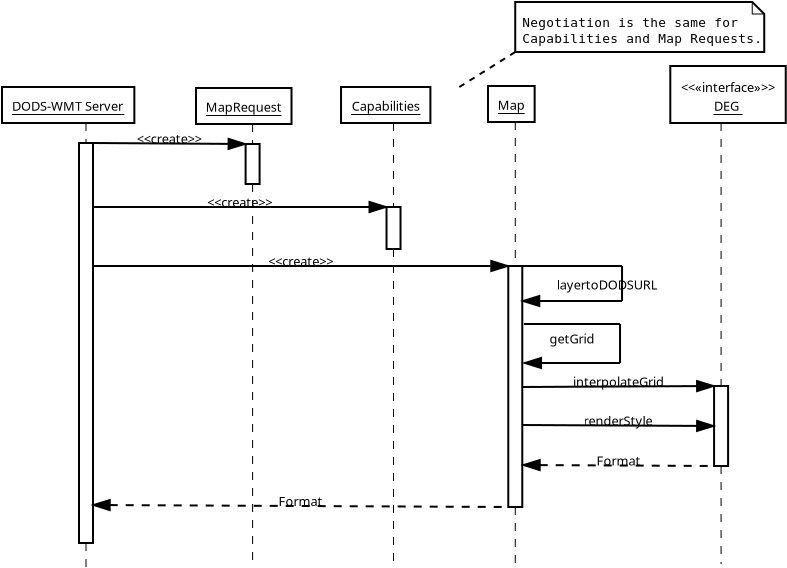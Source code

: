 <?xml version="1.0"?>
<diagram xmlns:dia="http://www.lysator.liu.se/~alla/dia/">
  <diagramdata>
    <attribute name="background">
      <color val="#ffffff"/>
    </attribute>
    <attribute name="paper">
      <composite type="paper">
        <attribute name="name">
          <string>#A4#</string>
        </attribute>
        <attribute name="tmargin">
          <real val="2.82"/>
        </attribute>
        <attribute name="bmargin">
          <real val="2.82"/>
        </attribute>
        <attribute name="lmargin">
          <real val="2.82"/>
        </attribute>
        <attribute name="rmargin">
          <real val="2.82"/>
        </attribute>
        <attribute name="is_portrait">
          <boolean val="true"/>
        </attribute>
        <attribute name="scaling">
          <real val="1"/>
        </attribute>
        <attribute name="fitto">
          <boolean val="false"/>
        </attribute>
      </composite>
    </attribute>
  </diagramdata>
  <layer name="Background" visible="true">
    <object type="UML - Objet" version="0" id="O0">
      <attribute name="obj_pos">
        <point val="4.6,5.1"/>
      </attribute>
      <attribute name="obj_bb">
        <rectangle val="4.55,5.05;13.049,6.95"/>
      </attribute>
      <attribute name="elem_corner">
        <point val="4.6,5.1"/>
      </attribute>
      <attribute name="elem_width">
        <real val="8.399"/>
      </attribute>
      <attribute name="elem_height">
        <real val="1.8"/>
      </attribute>
      <attribute name="text">
        <composite type="text">
          <attribute name="string">
            <string>#DODS-WMT Server#</string>
          </attribute>
          <attribute name="font">
            <font name="Helvetica"/>
          </attribute>
          <attribute name="height">
            <real val="0.8"/>
          </attribute>
          <attribute name="pos">
            <point val="8.8,6.24"/>
          </attribute>
          <attribute name="color">
            <color val="#000000"/>
          </attribute>
          <attribute name="alignment">
            <enum val="1"/>
          </attribute>
        </composite>
      </attribute>
      <attribute name="stereotype">
        <string/>
      </attribute>
      <attribute name="exstate">
        <string/>
      </attribute>
      <attribute name="attrib">
        <composite type="text">
          <attribute name="string">
            <string>##</string>
          </attribute>
          <attribute name="font">
            <font name="Helvetica"/>
          </attribute>
          <attribute name="height">
            <real val="0.8"/>
          </attribute>
          <attribute name="pos">
            <point val="0,0"/>
          </attribute>
          <attribute name="color">
            <color val="#000000"/>
          </attribute>
          <attribute name="alignment">
            <enum val="0"/>
          </attribute>
        </composite>
      </attribute>
      <attribute name="is_active">
        <boolean val="false"/>
      </attribute>
      <attribute name="show_attribs">
        <boolean val="false"/>
      </attribute>
      <attribute name="multiple">
        <boolean val="false"/>
      </attribute>
    </object>
    <object type="UML - Objet" version="0" id="O1">
      <attribute name="obj_pos">
        <point val="14.3,5.15"/>
      </attribute>
      <attribute name="obj_bb">
        <rectangle val="14.25,5.1;20.01,7"/>
      </attribute>
      <attribute name="elem_corner">
        <point val="14.3,5.15"/>
      </attribute>
      <attribute name="elem_width">
        <real val="5.66"/>
      </attribute>
      <attribute name="elem_height">
        <real val="1.8"/>
      </attribute>
      <attribute name="text">
        <composite type="text">
          <attribute name="string">
            <string>#MapRequest#</string>
          </attribute>
          <attribute name="font">
            <font name="Helvetica"/>
          </attribute>
          <attribute name="height">
            <real val="0.8"/>
          </attribute>
          <attribute name="pos">
            <point val="17.13,6.29"/>
          </attribute>
          <attribute name="color">
            <color val="#000000"/>
          </attribute>
          <attribute name="alignment">
            <enum val="1"/>
          </attribute>
        </composite>
      </attribute>
      <attribute name="stereotype">
        <string/>
      </attribute>
      <attribute name="exstate">
        <string/>
      </attribute>
      <attribute name="attrib">
        <composite type="text">
          <attribute name="string">
            <string>##</string>
          </attribute>
          <attribute name="font">
            <font name="Helvetica"/>
          </attribute>
          <attribute name="height">
            <real val="0.8"/>
          </attribute>
          <attribute name="pos">
            <point val="0,0"/>
          </attribute>
          <attribute name="color">
            <color val="#000000"/>
          </attribute>
          <attribute name="alignment">
            <enum val="0"/>
          </attribute>
        </composite>
      </attribute>
      <attribute name="is_active">
        <boolean val="false"/>
      </attribute>
      <attribute name="show_attribs">
        <boolean val="false"/>
      </attribute>
      <attribute name="multiple">
        <boolean val="false"/>
      </attribute>
    </object>
    <object type="UML - Lifeline" version="0" id="O2">
      <attribute name="obj_pos">
        <point val="8.8,6.9"/>
      </attribute>
      <attribute name="obj_bb">
        <rectangle val="8.1,6.875;9.5,29.125"/>
      </attribute>
      <attribute name="conn_endpoints">
        <point val="8.8,6.9"/>
        <point val="8.8,29.1"/>
      </attribute>
      <attribute name="rtop">
        <real val="1"/>
      </attribute>
      <attribute name="rbot">
        <real val="21"/>
      </attribute>
      <attribute name="draw_focus">
        <boolean val="true"/>
      </attribute>
      <attribute name="draw_cross">
        <boolean val="false"/>
      </attribute>
      <connections>
        <connection handle="0" to="O0" connection="6"/>
      </connections>
    </object>
    <object type="UML - Message" version="0" id="O3">
      <attribute name="obj_pos">
        <point val="9.15,7.9"/>
      </attribute>
      <attribute name="obj_bb">
        <rectangle val="8.3,6.435;17.63,8.935"/>
      </attribute>
      <attribute name="conn_endpoints">
        <point val="9.15,7.9"/>
        <point val="16.78,7.95"/>
      </attribute>
      <attribute name="text">
        <string>#Request#</string>
      </attribute>
      <attribute name="text_pos">
        <point val="12.965,7.925"/>
      </attribute>
      <attribute name="type">
        <int val="1"/>
      </attribute>
      <connections>
        <connection handle="0" to="O2" connection="1"/>
        <connection handle="1" to="O4" connection="0"/>
      </connections>
    </object>
    <object type="UML - Lifeline" version="0" id="O4">
      <attribute name="obj_pos">
        <point val="17.13,6.95"/>
      </attribute>
      <attribute name="obj_bb">
        <rectangle val="16.43,6.925;17.83,29.025"/>
      </attribute>
      <attribute name="conn_endpoints">
        <point val="17.13,6.95"/>
        <point val="17.13,29"/>
      </attribute>
      <attribute name="rtop">
        <real val="1"/>
      </attribute>
      <attribute name="rbot">
        <real val="3"/>
      </attribute>
      <attribute name="draw_focus">
        <boolean val="true"/>
      </attribute>
      <attribute name="draw_cross">
        <boolean val="false"/>
      </attribute>
      <connections>
        <connection handle="0" to="O1" connection="6"/>
      </connections>
    </object>
    <object type="UML - Message" version="0" id="O5">
      <attribute name="obj_pos">
        <point val="9.137,11.1"/>
      </attribute>
      <attribute name="obj_bb">
        <rectangle val="8.287,9.61;24.676,12.11"/>
      </attribute>
      <attribute name="conn_endpoints">
        <point val="9.137,11.1"/>
        <point val="23.826,11.1"/>
      </attribute>
      <attribute name="text">
        <string>#[capabilities]#</string>
      </attribute>
      <attribute name="text_pos">
        <point val="16.481,11.1"/>
      </attribute>
      <attribute name="type">
        <int val="1"/>
      </attribute>
      <connections>
        <connection handle="1" to="O6" connection="0"/>
      </connections>
    </object>
    <object type="UML - Lifeline" version="0" id="O6">
      <attribute name="obj_pos">
        <point val="24.176,6.9"/>
      </attribute>
      <attribute name="obj_bb">
        <rectangle val="23.476,6.875;24.876,29.125"/>
      </attribute>
      <attribute name="conn_endpoints">
        <point val="24.176,6.9"/>
        <point val="24.176,29.1"/>
      </attribute>
      <attribute name="rtop">
        <real val="4.2"/>
      </attribute>
      <attribute name="rbot">
        <real val="6.3"/>
      </attribute>
      <attribute name="draw_focus">
        <boolean val="true"/>
      </attribute>
      <attribute name="draw_cross">
        <boolean val="false"/>
      </attribute>
      <connections>
        <connection handle="0" to="O17" connection="6"/>
      </connections>
    </object>
    <object type="UML - Message" version="0" id="O7">
      <attribute name="obj_pos">
        <point val="9.152,14.05"/>
      </attribute>
      <attribute name="obj_bb">
        <rectangle val="8.302,12.56;30.764,15.06"/>
      </attribute>
      <attribute name="conn_endpoints">
        <point val="9.152,14.05"/>
        <point val="29.914,14.05"/>
      </attribute>
      <attribute name="text">
        <string>##</string>
      </attribute>
      <attribute name="text_pos">
        <point val="19.533,14.05"/>
      </attribute>
      <attribute name="type">
        <int val="1"/>
      </attribute>
      <connections>
        <connection handle="1" to="O9" connection="0"/>
      </connections>
    </object>
    <object type="UML - Objet" version="0" id="O8">
      <attribute name="obj_pos">
        <point val="28.9,5.05"/>
      </attribute>
      <attribute name="obj_bb">
        <rectangle val="28.85,5;31.677,6.9"/>
      </attribute>
      <attribute name="elem_corner">
        <point val="28.9,5.05"/>
      </attribute>
      <attribute name="elem_width">
        <real val="2.727"/>
      </attribute>
      <attribute name="elem_height">
        <real val="1.8"/>
      </attribute>
      <attribute name="text">
        <composite type="text">
          <attribute name="string">
            <string>#Map#</string>
          </attribute>
          <attribute name="font">
            <font name="Helvetica"/>
          </attribute>
          <attribute name="height">
            <real val="0.8"/>
          </attribute>
          <attribute name="pos">
            <point val="30.264,6.19"/>
          </attribute>
          <attribute name="color">
            <color val="#000000"/>
          </attribute>
          <attribute name="alignment">
            <enum val="1"/>
          </attribute>
        </composite>
      </attribute>
      <attribute name="stereotype">
        <string/>
      </attribute>
      <attribute name="exstate">
        <string/>
      </attribute>
      <attribute name="attrib">
        <composite type="text">
          <attribute name="string">
            <string>##</string>
          </attribute>
          <attribute name="font">
            <font name="Helvetica"/>
          </attribute>
          <attribute name="height">
            <real val="0.8"/>
          </attribute>
          <attribute name="pos">
            <point val="0,0"/>
          </attribute>
          <attribute name="color">
            <color val="#000000"/>
          </attribute>
          <attribute name="alignment">
            <enum val="0"/>
          </attribute>
        </composite>
      </attribute>
      <attribute name="is_active">
        <boolean val="false"/>
      </attribute>
      <attribute name="show_attribs">
        <boolean val="false"/>
      </attribute>
      <attribute name="multiple">
        <boolean val="false"/>
      </attribute>
    </object>
    <object type="UML - Lifeline" version="0" id="O9">
      <attribute name="obj_pos">
        <point val="30.264,6.85"/>
      </attribute>
      <attribute name="obj_bb">
        <rectangle val="29.564,6.825;30.964,29.075"/>
      </attribute>
      <attribute name="conn_endpoints">
        <point val="30.264,6.85"/>
        <point val="30.264,29.05"/>
      </attribute>
      <attribute name="rtop">
        <real val="7.2"/>
      </attribute>
      <attribute name="rbot">
        <real val="19.25"/>
      </attribute>
      <attribute name="draw_focus">
        <boolean val="true"/>
      </attribute>
      <attribute name="draw_cross">
        <boolean val="false"/>
      </attribute>
      <connections>
        <connection handle="0" to="O8" connection="6"/>
      </connections>
    </object>
    <object type="UML - Note" version="0" id="O10">
      <attribute name="obj_pos">
        <point val="30.262,0.85"/>
      </attribute>
      <attribute name="obj_bb">
        <rectangle val="30.212,0.8;45.956,3.4"/>
      </attribute>
      <attribute name="elem_corner">
        <point val="30.262,0.85"/>
      </attribute>
      <attribute name="elem_width">
        <real val="15.644"/>
      </attribute>
      <attribute name="elem_height">
        <real val="2.5"/>
      </attribute>
      <attribute name="text">
        <composite type="text">
          <attribute name="string">
            <string>#Negotiation is the same for 
Capabilities and Map Requests.#</string>
          </attribute>
          <attribute name="font">
            <font name="Courier"/>
          </attribute>
          <attribute name="height">
            <real val="0.8"/>
          </attribute>
          <attribute name="pos">
            <point val="30.612,2.095"/>
          </attribute>
          <attribute name="color">
            <color val="#000000"/>
          </attribute>
          <attribute name="alignment">
            <enum val="0"/>
          </attribute>
        </composite>
      </attribute>
    </object>
    <object type="Standard - Line" version="0" id="O11">
      <attribute name="obj_pos">
        <point val="30.262,3.35"/>
      </attribute>
      <attribute name="obj_bb">
        <rectangle val="27.338,3.3;30.312,5.2"/>
      </attribute>
      <attribute name="conn_endpoints">
        <point val="30.262,3.35"/>
        <point val="27.388,5.15"/>
      </attribute>
      <attribute name="numcp">
        <int val="1"/>
      </attribute>
      <attribute name="line_style">
        <enum val="1"/>
      </attribute>
      <attribute name="dashlength">
        <real val="0.3"/>
      </attribute>
      <connections>
        <connection handle="0" to="O10" connection="5"/>
      </connections>
    </object>
    <object type="UML - Objet" version="0" id="O12">
      <attribute name="obj_pos">
        <point val="38.015,4.05"/>
      </attribute>
      <attribute name="obj_bb">
        <rectangle val="37.965,4;43.143,6.95"/>
      </attribute>
      <attribute name="elem_corner">
        <point val="38.015,4.05"/>
      </attribute>
      <attribute name="elem_width">
        <real val="5.078"/>
      </attribute>
      <attribute name="elem_height">
        <real val="2.85"/>
      </attribute>
      <attribute name="text">
        <composite type="text">
          <attribute name="string">
            <string>#DEG #</string>
          </attribute>
          <attribute name="font">
            <font name="Helvetica"/>
          </attribute>
          <attribute name="height">
            <real val="0.8"/>
          </attribute>
          <attribute name="pos">
            <point val="40.554,6.24"/>
          </attribute>
          <attribute name="color">
            <color val="#000000"/>
          </attribute>
          <attribute name="alignment">
            <enum val="1"/>
          </attribute>
        </composite>
      </attribute>
      <attribute name="stereotype">
        <string>#&#171;interface&#187;#</string>
      </attribute>
      <attribute name="exstate">
        <string/>
      </attribute>
      <attribute name="attrib">
        <composite type="text">
          <attribute name="string">
            <string>##</string>
          </attribute>
          <attribute name="font">
            <font name="Helvetica"/>
          </attribute>
          <attribute name="height">
            <real val="0.8"/>
          </attribute>
          <attribute name="pos">
            <point val="45.115,9.09"/>
          </attribute>
          <attribute name="color">
            <color val="#000000"/>
          </attribute>
          <attribute name="alignment">
            <enum val="0"/>
          </attribute>
        </composite>
      </attribute>
      <attribute name="is_active">
        <boolean val="false"/>
      </attribute>
      <attribute name="show_attribs">
        <boolean val="false"/>
      </attribute>
      <attribute name="multiple">
        <boolean val="false"/>
      </attribute>
    </object>
    <object type="UML - Lifeline" version="0" id="O13">
      <attribute name="obj_pos">
        <point val="40.554,6.9"/>
      </attribute>
      <attribute name="obj_bb">
        <rectangle val="39.854,6.875;41.254,28.975"/>
      </attribute>
      <attribute name="conn_endpoints">
        <point val="40.554,6.9"/>
        <point val="40.554,28.95"/>
      </attribute>
      <attribute name="rtop">
        <real val="13.15"/>
      </attribute>
      <attribute name="rbot">
        <real val="17.15"/>
      </attribute>
      <attribute name="draw_focus">
        <boolean val="true"/>
      </attribute>
      <attribute name="draw_cross">
        <boolean val="false"/>
      </attribute>
      <connections>
        <connection handle="0" to="O12" connection="6"/>
      </connections>
    </object>
    <object type="UML - Message" version="0" id="O14">
      <attribute name="obj_pos">
        <point val="30.635,20.1"/>
      </attribute>
      <attribute name="obj_bb">
        <rectangle val="29.785,18.585;41.608,21.085"/>
      </attribute>
      <attribute name="conn_endpoints">
        <point val="30.635,20.1"/>
        <point val="40.204,20.05"/>
      </attribute>
      <attribute name="text">
        <string>#interpolateGrid#</string>
      </attribute>
      <attribute name="text_pos">
        <point val="35.42,20.075"/>
      </attribute>
      <attribute name="type">
        <int val="0"/>
      </attribute>
      <connections>
        <connection handle="1" to="O13" connection="0"/>
      </connections>
    </object>
    <object type="UML - Message" version="0" id="O15">
      <attribute name="obj_pos">
        <point val="30.602,22"/>
      </attribute>
      <attribute name="obj_bb">
        <rectangle val="29.752,20.535;41.054,23.035"/>
      </attribute>
      <attribute name="conn_endpoints">
        <point val="30.602,22"/>
        <point val="40.204,22.05"/>
      </attribute>
      <attribute name="text">
        <string>#renderStyle#</string>
      </attribute>
      <attribute name="text_pos">
        <point val="35.403,22.025"/>
      </attribute>
      <attribute name="type">
        <int val="0"/>
      </attribute>
      <connections>
        <connection handle="1" to="O13" connection="4"/>
      </connections>
    </object>
    <object type="UML - Message" version="0" id="O16">
      <attribute name="obj_pos">
        <point val="30.614,14.05"/>
      </attribute>
      <attribute name="obj_bb">
        <rectangle val="29.764,13.2;42.161,16.65"/>
      </attribute>
      <attribute name="conn_endpoints">
        <point val="30.614,14.05"/>
        <point val="35.602,15.8"/>
      </attribute>
      <attribute name="text">
        <string>#layertoDODSURL#</string>
      </attribute>
      <attribute name="text_pos">
        <point val="34.858,15.225"/>
      </attribute>
      <attribute name="type">
        <int val="6"/>
      </attribute>
      <connections>
        <connection handle="0" to="O9" connection="1"/>
      </connections>
    </object>
    <object type="UML - Objet" version="0" id="O17">
      <attribute name="obj_pos">
        <point val="21.552,5.1"/>
      </attribute>
      <attribute name="obj_bb">
        <rectangle val="21.502,5.05;26.85,6.95"/>
      </attribute>
      <attribute name="elem_corner">
        <point val="21.552,5.1"/>
      </attribute>
      <attribute name="elem_width">
        <real val="5.248"/>
      </attribute>
      <attribute name="elem_height">
        <real val="1.8"/>
      </attribute>
      <attribute name="text">
        <composite type="text">
          <attribute name="string">
            <string>#Capabilities#</string>
          </attribute>
          <attribute name="font">
            <font name="Helvetica"/>
          </attribute>
          <attribute name="height">
            <real val="0.8"/>
          </attribute>
          <attribute name="pos">
            <point val="24.176,6.24"/>
          </attribute>
          <attribute name="color">
            <color val="#000000"/>
          </attribute>
          <attribute name="alignment">
            <enum val="1"/>
          </attribute>
        </composite>
      </attribute>
      <attribute name="stereotype">
        <string/>
      </attribute>
      <attribute name="exstate">
        <string/>
      </attribute>
      <attribute name="attrib">
        <composite type="text">
          <attribute name="string">
            <string>##</string>
          </attribute>
          <attribute name="font">
            <font name="Helvetica"/>
          </attribute>
          <attribute name="height">
            <real val="0.8"/>
          </attribute>
          <attribute name="pos">
            <point val="0,0"/>
          </attribute>
          <attribute name="color">
            <color val="#000000"/>
          </attribute>
          <attribute name="alignment">
            <enum val="0"/>
          </attribute>
        </composite>
      </attribute>
      <attribute name="is_active">
        <boolean val="false"/>
      </attribute>
      <attribute name="show_attribs">
        <boolean val="false"/>
      </attribute>
      <attribute name="multiple">
        <boolean val="false"/>
      </attribute>
    </object>
    <object type="UML - Message" version="0" id="O18">
      <attribute name="obj_pos">
        <point val="30.702,16.95"/>
      </attribute>
      <attribute name="obj_bb">
        <rectangle val="29.852,16.1;36.721,19.75"/>
      </attribute>
      <attribute name="conn_endpoints">
        <point val="30.702,16.95"/>
        <point val="35.502,18.9"/>
      </attribute>
      <attribute name="text">
        <string>#getGrid#</string>
      </attribute>
      <attribute name="text_pos">
        <point val="33.102,17.925"/>
      </attribute>
      <attribute name="type">
        <int val="6"/>
      </attribute>
    </object>
    <object type="UML - Message" version="0" id="O19">
      <attribute name="obj_pos">
        <point val="9.135,26"/>
      </attribute>
      <attribute name="obj_bb">
        <rectangle val="8.285,24.56;30.764,27.06"/>
      </attribute>
      <attribute name="conn_endpoints">
        <point val="9.135,26"/>
        <point val="29.914,26.1"/>
      </attribute>
      <attribute name="text">
        <string>#Format#</string>
      </attribute>
      <attribute name="text_pos">
        <point val="19.524,26.05"/>
      </attribute>
      <attribute name="type">
        <int val="4"/>
      </attribute>
      <connections>
        <connection handle="1" to="O9" connection="5"/>
      </connections>
    </object>
    <object type="UML - Message" version="0" id="O20">
      <attribute name="obj_pos">
        <point val="30.635,24"/>
      </attribute>
      <attribute name="obj_bb">
        <rectangle val="29.785,22.535;41.054,25.035"/>
      </attribute>
      <attribute name="conn_endpoints">
        <point val="30.635,24"/>
        <point val="40.204,24.05"/>
      </attribute>
      <attribute name="text">
        <string>#Format#</string>
      </attribute>
      <attribute name="text_pos">
        <point val="35.42,24.025"/>
      </attribute>
      <attribute name="type">
        <int val="4"/>
      </attribute>
      <connections>
        <connection handle="1" to="O13" connection="5"/>
      </connections>
    </object>
  </layer>
</diagram>
